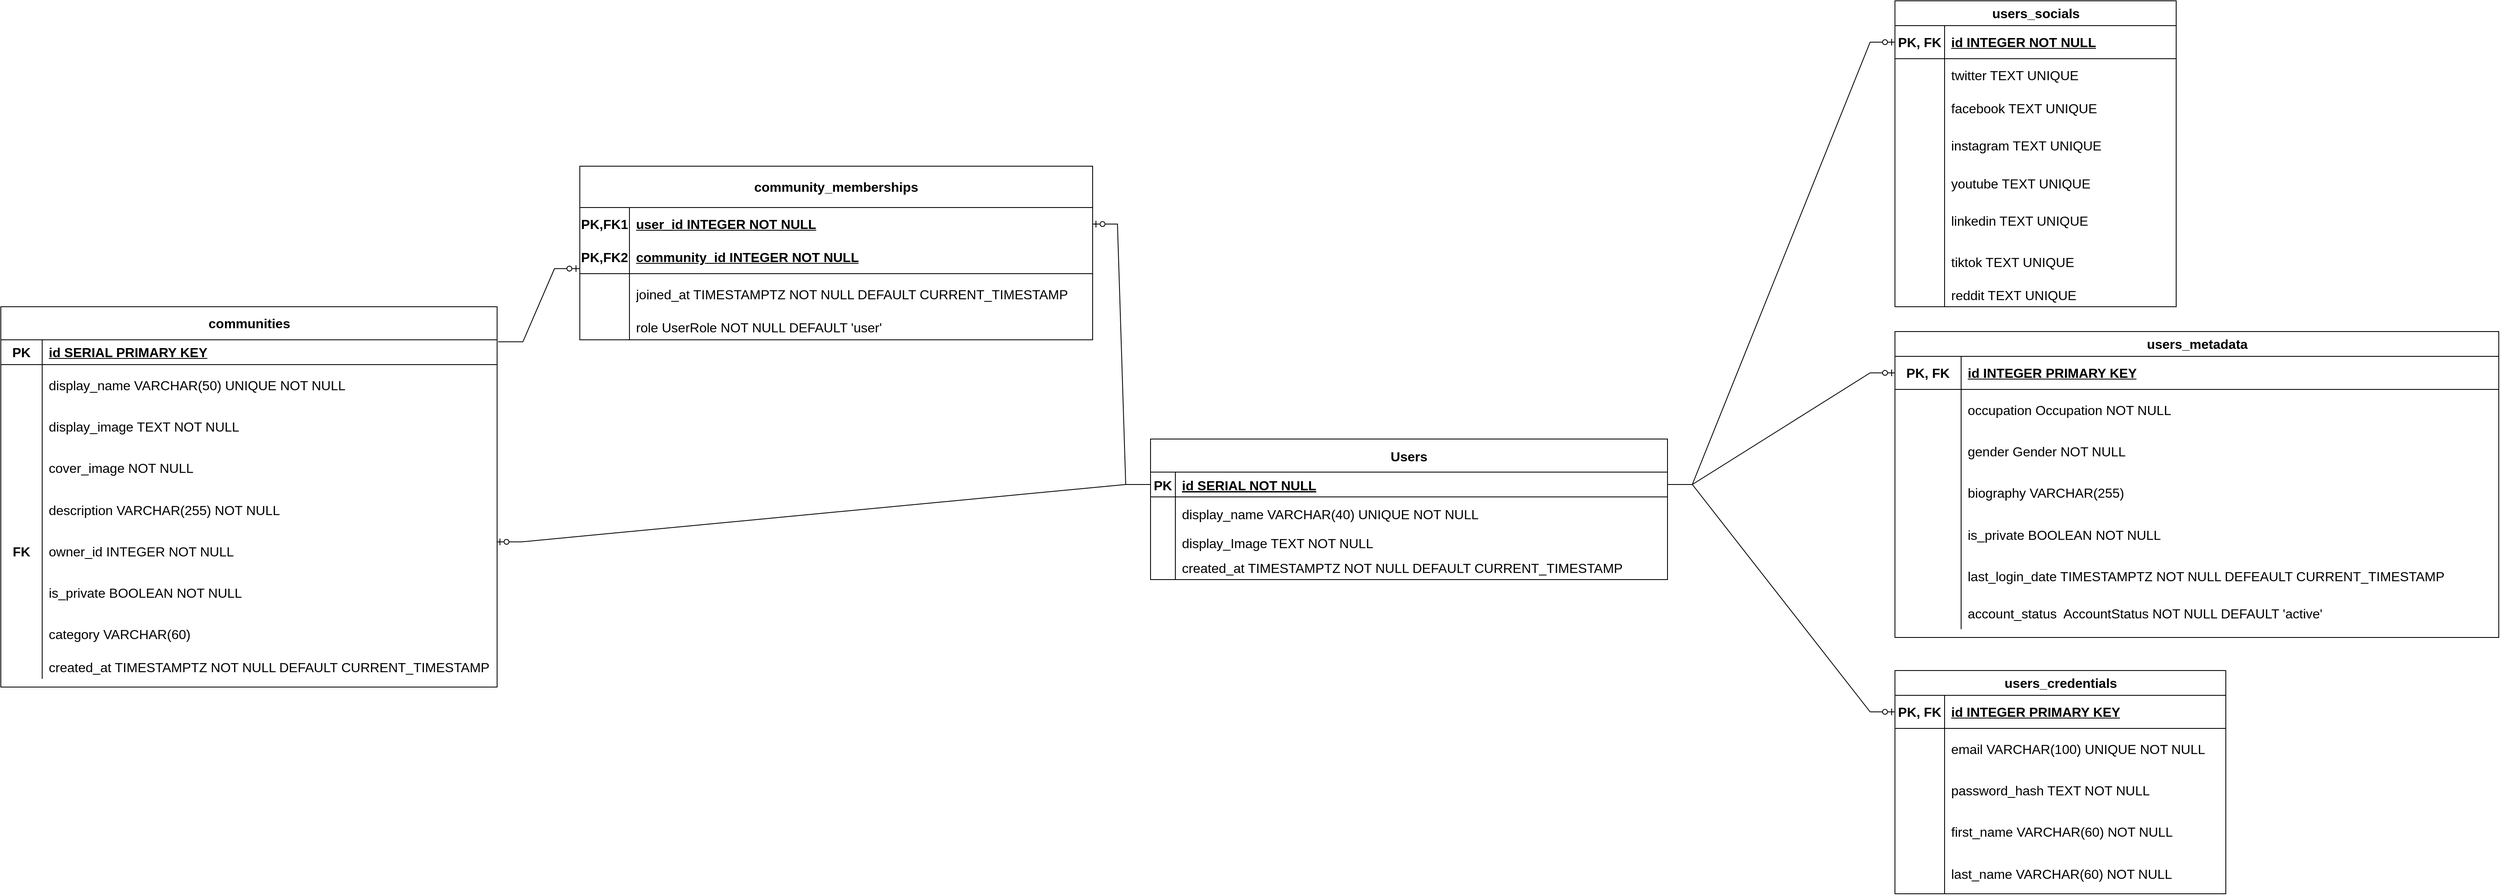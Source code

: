 <mxfile version="23.1.5" type="github">
  <diagram id="R2lEEEUBdFMjLlhIrx00" name="Page-1">
    <mxGraphModel dx="3772" dy="2573" grid="1" gridSize="10" guides="1" tooltips="1" connect="1" arrows="1" fold="1" page="1" pageScale="1" pageWidth="850" pageHeight="1100" math="0" shadow="0" extFonts="Permanent Marker^https://fonts.googleapis.com/css?family=Permanent+Marker">
      <root>
        <mxCell id="0" />
        <mxCell id="1" parent="0" />
        <mxCell id="C-vyLk0tnHw3VtMMgP7b-23" value="Users" style="shape=table;startSize=40;container=1;collapsible=1;childLayout=tableLayout;fixedRows=1;rowLines=0;fontStyle=1;align=center;resizeLast=1;swimlaneFillColor=default;fontSize=16;" parent="1" vertex="1">
          <mxGeometry x="-830" y="170" width="625" height="170" as="geometry" />
        </mxCell>
        <mxCell id="C-vyLk0tnHw3VtMMgP7b-24" value="" style="shape=partialRectangle;collapsible=0;dropTarget=0;pointerEvents=0;fillColor=none;points=[[0,0.5],[1,0.5]];portConstraint=eastwest;top=0;left=0;right=0;bottom=1;fontSize=16;" parent="C-vyLk0tnHw3VtMMgP7b-23" vertex="1">
          <mxGeometry y="40" width="625" height="30" as="geometry" />
        </mxCell>
        <mxCell id="C-vyLk0tnHw3VtMMgP7b-25" value="PK" style="shape=partialRectangle;overflow=hidden;connectable=0;fillColor=none;top=0;left=0;bottom=0;right=0;fontStyle=1;fontSize=16;" parent="C-vyLk0tnHw3VtMMgP7b-24" vertex="1">
          <mxGeometry width="30" height="30" as="geometry">
            <mxRectangle width="30" height="30" as="alternateBounds" />
          </mxGeometry>
        </mxCell>
        <mxCell id="C-vyLk0tnHw3VtMMgP7b-26" value="id SERIAL NOT NULL" style="shape=partialRectangle;overflow=hidden;connectable=0;fillColor=none;top=0;left=0;bottom=0;right=0;align=left;spacingLeft=6;fontStyle=5;fontSize=16;" parent="C-vyLk0tnHw3VtMMgP7b-24" vertex="1">
          <mxGeometry x="30" width="595" height="30" as="geometry">
            <mxRectangle width="595" height="30" as="alternateBounds" />
          </mxGeometry>
        </mxCell>
        <mxCell id="C-vyLk0tnHw3VtMMgP7b-27" value="" style="shape=partialRectangle;collapsible=0;dropTarget=0;pointerEvents=0;fillColor=none;points=[[0,0.5],[1,0.5]];portConstraint=eastwest;top=0;left=0;right=0;bottom=0;fontSize=16;" parent="C-vyLk0tnHw3VtMMgP7b-23" vertex="1">
          <mxGeometry y="70" width="625" height="40" as="geometry" />
        </mxCell>
        <mxCell id="C-vyLk0tnHw3VtMMgP7b-28" value="" style="shape=partialRectangle;overflow=hidden;connectable=0;fillColor=none;top=0;left=0;bottom=0;right=0;fontSize=16;" parent="C-vyLk0tnHw3VtMMgP7b-27" vertex="1">
          <mxGeometry width="30" height="40" as="geometry">
            <mxRectangle width="30" height="40" as="alternateBounds" />
          </mxGeometry>
        </mxCell>
        <mxCell id="C-vyLk0tnHw3VtMMgP7b-29" value="display_name VARCHAR(40) UNIQUE NOT NULL" style="shape=partialRectangle;overflow=hidden;connectable=0;fillColor=none;top=0;left=0;bottom=0;right=0;align=left;spacingLeft=6;fontSize=16;" parent="C-vyLk0tnHw3VtMMgP7b-27" vertex="1">
          <mxGeometry x="30" width="595" height="40" as="geometry">
            <mxRectangle width="595" height="40" as="alternateBounds" />
          </mxGeometry>
        </mxCell>
        <mxCell id="ru2FF_7ZRZzsMQQVSqr4-4" value="" style="shape=tableRow;horizontal=0;startSize=0;swimlaneHead=0;swimlaneBody=0;fillColor=none;collapsible=0;dropTarget=0;points=[[0,0.5],[1,0.5]];portConstraint=eastwest;top=0;left=0;right=0;bottom=0;fontSize=16;" vertex="1" parent="C-vyLk0tnHw3VtMMgP7b-23">
          <mxGeometry y="110" width="625" height="30" as="geometry" />
        </mxCell>
        <mxCell id="ru2FF_7ZRZzsMQQVSqr4-5" value="" style="shape=partialRectangle;connectable=0;fillColor=none;top=0;left=0;bottom=0;right=0;editable=1;overflow=hidden;fontSize=16;" vertex="1" parent="ru2FF_7ZRZzsMQQVSqr4-4">
          <mxGeometry width="30" height="30" as="geometry">
            <mxRectangle width="30" height="30" as="alternateBounds" />
          </mxGeometry>
        </mxCell>
        <mxCell id="ru2FF_7ZRZzsMQQVSqr4-6" value="display_Image TEXT NOT NULL" style="shape=partialRectangle;connectable=0;fillColor=none;top=0;left=0;bottom=0;right=0;align=left;spacingLeft=6;overflow=hidden;fontSize=16;" vertex="1" parent="ru2FF_7ZRZzsMQQVSqr4-4">
          <mxGeometry x="30" width="595" height="30" as="geometry">
            <mxRectangle width="595" height="30" as="alternateBounds" />
          </mxGeometry>
        </mxCell>
        <mxCell id="ru2FF_7ZRZzsMQQVSqr4-8" value="" style="shape=tableRow;horizontal=0;startSize=0;swimlaneHead=0;swimlaneBody=0;fillColor=none;collapsible=0;dropTarget=0;points=[[0,0.5],[1,0.5]];portConstraint=eastwest;top=0;left=0;right=0;bottom=0;fontSize=16;" vertex="1" parent="C-vyLk0tnHw3VtMMgP7b-23">
          <mxGeometry y="140" width="625" height="30" as="geometry" />
        </mxCell>
        <mxCell id="ru2FF_7ZRZzsMQQVSqr4-9" value="" style="shape=partialRectangle;connectable=0;fillColor=none;top=0;left=0;bottom=0;right=0;editable=1;overflow=hidden;fontSize=16;" vertex="1" parent="ru2FF_7ZRZzsMQQVSqr4-8">
          <mxGeometry width="30" height="30" as="geometry">
            <mxRectangle width="30" height="30" as="alternateBounds" />
          </mxGeometry>
        </mxCell>
        <mxCell id="ru2FF_7ZRZzsMQQVSqr4-10" value="created_at TIMESTAMPTZ NOT NULL DEFAULT CURRENT_TIMESTAMP" style="shape=partialRectangle;connectable=0;fillColor=none;top=0;left=0;bottom=0;right=0;align=left;spacingLeft=6;overflow=hidden;fontSize=16;" vertex="1" parent="ru2FF_7ZRZzsMQQVSqr4-8">
          <mxGeometry x="30" width="595" height="30" as="geometry">
            <mxRectangle width="595" height="30" as="alternateBounds" />
          </mxGeometry>
        </mxCell>
        <mxCell id="ru2FF_7ZRZzsMQQVSqr4-15" value="" style="edgeStyle=entityRelationEdgeStyle;fontSize=16;html=1;endArrow=ERzeroToOne;endFill=1;rounded=0;entryX=0;entryY=0.5;entryDx=0;entryDy=0;exitX=1;exitY=0.5;exitDx=0;exitDy=0;" edge="1" parent="1" source="C-vyLk0tnHw3VtMMgP7b-24" target="ru2FF_7ZRZzsMQQVSqr4-18">
          <mxGeometry width="100" height="100" relative="1" as="geometry">
            <mxPoint x="-75" y="320" as="sourcePoint" />
            <mxPoint x="-530" y="410" as="targetPoint" />
            <Array as="points">
              <mxPoint x="-260" y="340" />
              <mxPoint x="-280" y="370" />
              <mxPoint x="-260" y="390" />
              <mxPoint x="-260" y="380" />
              <mxPoint x="-172" y="470" />
              <mxPoint x="-220" y="370" />
              <mxPoint x="-260" y="330" />
            </Array>
          </mxGeometry>
        </mxCell>
        <mxCell id="ru2FF_7ZRZzsMQQVSqr4-17" value="users_metadata" style="shape=table;startSize=30;container=1;collapsible=1;childLayout=tableLayout;fixedRows=1;rowLines=0;fontStyle=1;align=center;resizeLast=1;html=1;fontSize=16;" vertex="1" parent="1">
          <mxGeometry x="70" y="40" width="730" height="370" as="geometry" />
        </mxCell>
        <mxCell id="ru2FF_7ZRZzsMQQVSqr4-18" value="" style="shape=tableRow;horizontal=0;startSize=0;swimlaneHead=0;swimlaneBody=0;fillColor=none;collapsible=0;dropTarget=0;points=[[0,0.5],[1,0.5]];portConstraint=eastwest;top=0;left=0;right=0;bottom=1;fontSize=16;" vertex="1" parent="ru2FF_7ZRZzsMQQVSqr4-17">
          <mxGeometry y="30" width="730" height="40" as="geometry" />
        </mxCell>
        <mxCell id="ru2FF_7ZRZzsMQQVSqr4-19" value="PK, FK" style="shape=partialRectangle;connectable=0;fillColor=none;top=0;left=0;bottom=0;right=0;fontStyle=1;overflow=hidden;whiteSpace=wrap;html=1;fontSize=16;" vertex="1" parent="ru2FF_7ZRZzsMQQVSqr4-18">
          <mxGeometry width="80" height="40" as="geometry">
            <mxRectangle width="80" height="40" as="alternateBounds" />
          </mxGeometry>
        </mxCell>
        <mxCell id="ru2FF_7ZRZzsMQQVSqr4-20" value="id INTEGER PRIMARY KEY" style="shape=partialRectangle;connectable=0;fillColor=none;top=0;left=0;bottom=0;right=0;align=left;spacingLeft=6;fontStyle=5;overflow=hidden;whiteSpace=wrap;html=1;fontSize=16;" vertex="1" parent="ru2FF_7ZRZzsMQQVSqr4-18">
          <mxGeometry x="80" width="650" height="40" as="geometry">
            <mxRectangle width="650" height="40" as="alternateBounds" />
          </mxGeometry>
        </mxCell>
        <mxCell id="ru2FF_7ZRZzsMQQVSqr4-21" value="" style="shape=tableRow;horizontal=0;startSize=0;swimlaneHead=0;swimlaneBody=0;fillColor=none;collapsible=0;dropTarget=0;points=[[0,0.5],[1,0.5]];portConstraint=eastwest;top=0;left=0;right=0;bottom=0;fontSize=16;" vertex="1" parent="ru2FF_7ZRZzsMQQVSqr4-17">
          <mxGeometry y="70" width="730" height="50" as="geometry" />
        </mxCell>
        <mxCell id="ru2FF_7ZRZzsMQQVSqr4-22" value="" style="shape=partialRectangle;connectable=0;fillColor=none;top=0;left=0;bottom=0;right=0;editable=1;overflow=hidden;whiteSpace=wrap;html=1;fontSize=16;" vertex="1" parent="ru2FF_7ZRZzsMQQVSqr4-21">
          <mxGeometry width="80" height="50" as="geometry">
            <mxRectangle width="80" height="50" as="alternateBounds" />
          </mxGeometry>
        </mxCell>
        <mxCell id="ru2FF_7ZRZzsMQQVSqr4-23" value="occupation Occupation NOT NULL" style="shape=partialRectangle;connectable=0;fillColor=none;top=0;left=0;bottom=0;right=0;align=left;spacingLeft=6;overflow=hidden;whiteSpace=wrap;html=1;fontSize=16;" vertex="1" parent="ru2FF_7ZRZzsMQQVSqr4-21">
          <mxGeometry x="80" width="650" height="50" as="geometry">
            <mxRectangle width="650" height="50" as="alternateBounds" />
          </mxGeometry>
        </mxCell>
        <mxCell id="ru2FF_7ZRZzsMQQVSqr4-24" value="" style="shape=tableRow;horizontal=0;startSize=0;swimlaneHead=0;swimlaneBody=0;fillColor=none;collapsible=0;dropTarget=0;points=[[0,0.5],[1,0.5]];portConstraint=eastwest;top=0;left=0;right=0;bottom=0;fontSize=16;" vertex="1" parent="ru2FF_7ZRZzsMQQVSqr4-17">
          <mxGeometry y="120" width="730" height="50" as="geometry" />
        </mxCell>
        <mxCell id="ru2FF_7ZRZzsMQQVSqr4-25" value="" style="shape=partialRectangle;connectable=0;fillColor=none;top=0;left=0;bottom=0;right=0;editable=1;overflow=hidden;whiteSpace=wrap;html=1;fontSize=16;" vertex="1" parent="ru2FF_7ZRZzsMQQVSqr4-24">
          <mxGeometry width="80" height="50" as="geometry">
            <mxRectangle width="80" height="50" as="alternateBounds" />
          </mxGeometry>
        </mxCell>
        <mxCell id="ru2FF_7ZRZzsMQQVSqr4-26" value="gender Gender NOT NULL" style="shape=partialRectangle;connectable=0;fillColor=none;top=0;left=0;bottom=0;right=0;align=left;spacingLeft=6;overflow=hidden;whiteSpace=wrap;html=1;fontSize=16;" vertex="1" parent="ru2FF_7ZRZzsMQQVSqr4-24">
          <mxGeometry x="80" width="650" height="50" as="geometry">
            <mxRectangle width="650" height="50" as="alternateBounds" />
          </mxGeometry>
        </mxCell>
        <mxCell id="ru2FF_7ZRZzsMQQVSqr4-27" value="" style="shape=tableRow;horizontal=0;startSize=0;swimlaneHead=0;swimlaneBody=0;fillColor=none;collapsible=0;dropTarget=0;points=[[0,0.5],[1,0.5]];portConstraint=eastwest;top=0;left=0;right=0;bottom=0;fontSize=16;" vertex="1" parent="ru2FF_7ZRZzsMQQVSqr4-17">
          <mxGeometry y="170" width="730" height="50" as="geometry" />
        </mxCell>
        <mxCell id="ru2FF_7ZRZzsMQQVSqr4-28" value="" style="shape=partialRectangle;connectable=0;fillColor=none;top=0;left=0;bottom=0;right=0;editable=1;overflow=hidden;whiteSpace=wrap;html=1;fontSize=16;" vertex="1" parent="ru2FF_7ZRZzsMQQVSqr4-27">
          <mxGeometry width="80" height="50" as="geometry">
            <mxRectangle width="80" height="50" as="alternateBounds" />
          </mxGeometry>
        </mxCell>
        <mxCell id="ru2FF_7ZRZzsMQQVSqr4-29" value="biography VARCHAR(255)" style="shape=partialRectangle;connectable=0;fillColor=none;top=0;left=0;bottom=0;right=0;align=left;spacingLeft=6;overflow=hidden;whiteSpace=wrap;html=1;fontSize=16;" vertex="1" parent="ru2FF_7ZRZzsMQQVSqr4-27">
          <mxGeometry x="80" width="650" height="50" as="geometry">
            <mxRectangle width="650" height="50" as="alternateBounds" />
          </mxGeometry>
        </mxCell>
        <mxCell id="ru2FF_7ZRZzsMQQVSqr4-36" value="" style="shape=tableRow;horizontal=0;startSize=0;swimlaneHead=0;swimlaneBody=0;fillColor=none;collapsible=0;dropTarget=0;points=[[0,0.5],[1,0.5]];portConstraint=eastwest;top=0;left=0;right=0;bottom=0;" vertex="1" parent="ru2FF_7ZRZzsMQQVSqr4-17">
          <mxGeometry y="220" width="730" height="50" as="geometry" />
        </mxCell>
        <mxCell id="ru2FF_7ZRZzsMQQVSqr4-37" value="" style="shape=partialRectangle;connectable=0;fillColor=none;top=0;left=0;bottom=0;right=0;editable=1;overflow=hidden;" vertex="1" parent="ru2FF_7ZRZzsMQQVSqr4-36">
          <mxGeometry width="80" height="50" as="geometry">
            <mxRectangle width="80" height="50" as="alternateBounds" />
          </mxGeometry>
        </mxCell>
        <mxCell id="ru2FF_7ZRZzsMQQVSqr4-38" value="is_private BOOLEAN NOT NULL" style="shape=partialRectangle;connectable=0;fillColor=none;top=0;left=0;bottom=0;right=0;align=left;spacingLeft=6;overflow=hidden;fontSize=16;" vertex="1" parent="ru2FF_7ZRZzsMQQVSqr4-36">
          <mxGeometry x="80" width="650" height="50" as="geometry">
            <mxRectangle width="650" height="50" as="alternateBounds" />
          </mxGeometry>
        </mxCell>
        <mxCell id="ru2FF_7ZRZzsMQQVSqr4-41" value="" style="shape=tableRow;horizontal=0;startSize=0;swimlaneHead=0;swimlaneBody=0;fillColor=none;collapsible=0;dropTarget=0;points=[[0,0.5],[1,0.5]];portConstraint=eastwest;top=0;left=0;right=0;bottom=0;" vertex="1" parent="ru2FF_7ZRZzsMQQVSqr4-17">
          <mxGeometry y="270" width="730" height="50" as="geometry" />
        </mxCell>
        <mxCell id="ru2FF_7ZRZzsMQQVSqr4-42" value="" style="shape=partialRectangle;connectable=0;fillColor=none;top=0;left=0;bottom=0;right=0;editable=1;overflow=hidden;" vertex="1" parent="ru2FF_7ZRZzsMQQVSqr4-41">
          <mxGeometry width="80" height="50" as="geometry">
            <mxRectangle width="80" height="50" as="alternateBounds" />
          </mxGeometry>
        </mxCell>
        <mxCell id="ru2FF_7ZRZzsMQQVSqr4-43" value="last_login_date TIMESTAMPTZ NOT NULL DEFEAULT CURRENT_TIMESTAMP" style="shape=partialRectangle;connectable=0;fillColor=none;top=0;left=0;bottom=0;right=0;align=left;spacingLeft=6;overflow=hidden;fontSize=16;" vertex="1" parent="ru2FF_7ZRZzsMQQVSqr4-41">
          <mxGeometry x="80" width="650" height="50" as="geometry">
            <mxRectangle width="650" height="50" as="alternateBounds" />
          </mxGeometry>
        </mxCell>
        <mxCell id="ru2FF_7ZRZzsMQQVSqr4-44" value="" style="shape=tableRow;horizontal=0;startSize=0;swimlaneHead=0;swimlaneBody=0;fillColor=none;collapsible=0;dropTarget=0;points=[[0,0.5],[1,0.5]];portConstraint=eastwest;top=0;left=0;right=0;bottom=0;fontSize=16;" vertex="1" parent="ru2FF_7ZRZzsMQQVSqr4-17">
          <mxGeometry y="320" width="730" height="40" as="geometry" />
        </mxCell>
        <mxCell id="ru2FF_7ZRZzsMQQVSqr4-45" value="" style="shape=partialRectangle;connectable=0;fillColor=none;top=0;left=0;bottom=0;right=0;editable=1;overflow=hidden;" vertex="1" parent="ru2FF_7ZRZzsMQQVSqr4-44">
          <mxGeometry width="80" height="40" as="geometry">
            <mxRectangle width="80" height="40" as="alternateBounds" />
          </mxGeometry>
        </mxCell>
        <mxCell id="ru2FF_7ZRZzsMQQVSqr4-46" value="account_status  AccountStatus NOT NULL DEFAULT &#39;active&#39;" style="shape=partialRectangle;connectable=0;fillColor=none;top=0;left=0;bottom=0;right=0;align=left;spacingLeft=6;overflow=hidden;fontSize=16;" vertex="1" parent="ru2FF_7ZRZzsMQQVSqr4-44">
          <mxGeometry x="80" width="650" height="40" as="geometry">
            <mxRectangle width="650" height="40" as="alternateBounds" />
          </mxGeometry>
        </mxCell>
        <mxCell id="ru2FF_7ZRZzsMQQVSqr4-48" value="users_socials" style="shape=table;startSize=30;container=1;collapsible=1;childLayout=tableLayout;fixedRows=1;rowLines=0;fontStyle=1;align=center;resizeLast=1;html=1;fontSize=16;" vertex="1" parent="1">
          <mxGeometry x="70" y="-360" width="340" height="370" as="geometry" />
        </mxCell>
        <mxCell id="ru2FF_7ZRZzsMQQVSqr4-49" value="" style="shape=tableRow;horizontal=0;startSize=0;swimlaneHead=0;swimlaneBody=0;fillColor=none;collapsible=0;dropTarget=0;points=[[0,0.5],[1,0.5]];portConstraint=eastwest;top=0;left=0;right=0;bottom=1;fontSize=16;" vertex="1" parent="ru2FF_7ZRZzsMQQVSqr4-48">
          <mxGeometry y="30" width="340" height="40" as="geometry" />
        </mxCell>
        <mxCell id="ru2FF_7ZRZzsMQQVSqr4-50" value="PK, FK" style="shape=partialRectangle;connectable=0;fillColor=none;top=0;left=0;bottom=0;right=0;fontStyle=1;overflow=hidden;whiteSpace=wrap;html=1;fontSize=16;" vertex="1" parent="ru2FF_7ZRZzsMQQVSqr4-49">
          <mxGeometry width="60" height="40" as="geometry">
            <mxRectangle width="60" height="40" as="alternateBounds" />
          </mxGeometry>
        </mxCell>
        <mxCell id="ru2FF_7ZRZzsMQQVSqr4-51" value="id INTEGER NOT NULL" style="shape=partialRectangle;connectable=0;fillColor=none;top=0;left=0;bottom=0;right=0;align=left;spacingLeft=6;fontStyle=5;overflow=hidden;whiteSpace=wrap;html=1;fontSize=16;" vertex="1" parent="ru2FF_7ZRZzsMQQVSqr4-49">
          <mxGeometry x="60" width="280" height="40" as="geometry">
            <mxRectangle width="280" height="40" as="alternateBounds" />
          </mxGeometry>
        </mxCell>
        <mxCell id="ru2FF_7ZRZzsMQQVSqr4-52" value="" style="shape=tableRow;horizontal=0;startSize=0;swimlaneHead=0;swimlaneBody=0;fillColor=none;collapsible=0;dropTarget=0;points=[[0,0.5],[1,0.5]];portConstraint=eastwest;top=0;left=0;right=0;bottom=0;fontSize=16;" vertex="1" parent="ru2FF_7ZRZzsMQQVSqr4-48">
          <mxGeometry y="70" width="340" height="40" as="geometry" />
        </mxCell>
        <mxCell id="ru2FF_7ZRZzsMQQVSqr4-53" value="" style="shape=partialRectangle;connectable=0;fillColor=none;top=0;left=0;bottom=0;right=0;editable=1;overflow=hidden;whiteSpace=wrap;html=1;fontSize=16;" vertex="1" parent="ru2FF_7ZRZzsMQQVSqr4-52">
          <mxGeometry width="60" height="40" as="geometry">
            <mxRectangle width="60" height="40" as="alternateBounds" />
          </mxGeometry>
        </mxCell>
        <mxCell id="ru2FF_7ZRZzsMQQVSqr4-54" value="twitter TEXT UNIQUE" style="shape=partialRectangle;connectable=0;fillColor=none;top=0;left=0;bottom=0;right=0;align=left;spacingLeft=6;overflow=hidden;whiteSpace=wrap;html=1;fontSize=16;" vertex="1" parent="ru2FF_7ZRZzsMQQVSqr4-52">
          <mxGeometry x="60" width="280" height="40" as="geometry">
            <mxRectangle width="280" height="40" as="alternateBounds" />
          </mxGeometry>
        </mxCell>
        <mxCell id="ru2FF_7ZRZzsMQQVSqr4-55" value="" style="shape=tableRow;horizontal=0;startSize=0;swimlaneHead=0;swimlaneBody=0;fillColor=none;collapsible=0;dropTarget=0;points=[[0,0.5],[1,0.5]];portConstraint=eastwest;top=0;left=0;right=0;bottom=0;fontSize=16;" vertex="1" parent="ru2FF_7ZRZzsMQQVSqr4-48">
          <mxGeometry y="110" width="340" height="40" as="geometry" />
        </mxCell>
        <mxCell id="ru2FF_7ZRZzsMQQVSqr4-56" value="" style="shape=partialRectangle;connectable=0;fillColor=none;top=0;left=0;bottom=0;right=0;editable=1;overflow=hidden;whiteSpace=wrap;html=1;fontSize=16;" vertex="1" parent="ru2FF_7ZRZzsMQQVSqr4-55">
          <mxGeometry width="60" height="40" as="geometry">
            <mxRectangle width="60" height="40" as="alternateBounds" />
          </mxGeometry>
        </mxCell>
        <mxCell id="ru2FF_7ZRZzsMQQVSqr4-57" value="facebook TEXT UNIQUE" style="shape=partialRectangle;connectable=0;fillColor=none;top=0;left=0;bottom=0;right=0;align=left;spacingLeft=6;overflow=hidden;whiteSpace=wrap;html=1;fontSize=16;" vertex="1" parent="ru2FF_7ZRZzsMQQVSqr4-55">
          <mxGeometry x="60" width="280" height="40" as="geometry">
            <mxRectangle width="280" height="40" as="alternateBounds" />
          </mxGeometry>
        </mxCell>
        <mxCell id="ru2FF_7ZRZzsMQQVSqr4-58" value="" style="shape=tableRow;horizontal=0;startSize=0;swimlaneHead=0;swimlaneBody=0;fillColor=none;collapsible=0;dropTarget=0;points=[[0,0.5],[1,0.5]];portConstraint=eastwest;top=0;left=0;right=0;bottom=0;fontSize=16;" vertex="1" parent="ru2FF_7ZRZzsMQQVSqr4-48">
          <mxGeometry y="150" width="340" height="50" as="geometry" />
        </mxCell>
        <mxCell id="ru2FF_7ZRZzsMQQVSqr4-59" value="" style="shape=partialRectangle;connectable=0;fillColor=none;top=0;left=0;bottom=0;right=0;editable=1;overflow=hidden;whiteSpace=wrap;html=1;fontSize=16;" vertex="1" parent="ru2FF_7ZRZzsMQQVSqr4-58">
          <mxGeometry width="60" height="50" as="geometry">
            <mxRectangle width="60" height="50" as="alternateBounds" />
          </mxGeometry>
        </mxCell>
        <mxCell id="ru2FF_7ZRZzsMQQVSqr4-60" value="instagram TEXT UNIQUE" style="shape=partialRectangle;connectable=0;fillColor=none;top=0;left=0;bottom=0;right=0;align=left;spacingLeft=6;overflow=hidden;whiteSpace=wrap;html=1;fontSize=16;" vertex="1" parent="ru2FF_7ZRZzsMQQVSqr4-58">
          <mxGeometry x="60" width="280" height="50" as="geometry">
            <mxRectangle width="280" height="50" as="alternateBounds" />
          </mxGeometry>
        </mxCell>
        <mxCell id="ru2FF_7ZRZzsMQQVSqr4-61" value="" style="shape=tableRow;horizontal=0;startSize=0;swimlaneHead=0;swimlaneBody=0;fillColor=none;collapsible=0;dropTarget=0;points=[[0,0.5],[1,0.5]];portConstraint=eastwest;top=0;left=0;right=0;bottom=0;fontSize=16;" vertex="1" parent="ru2FF_7ZRZzsMQQVSqr4-48">
          <mxGeometry y="200" width="340" height="40" as="geometry" />
        </mxCell>
        <mxCell id="ru2FF_7ZRZzsMQQVSqr4-62" value="" style="shape=partialRectangle;connectable=0;fillColor=none;top=0;left=0;bottom=0;right=0;editable=1;overflow=hidden;" vertex="1" parent="ru2FF_7ZRZzsMQQVSqr4-61">
          <mxGeometry width="60" height="40" as="geometry">
            <mxRectangle width="60" height="40" as="alternateBounds" />
          </mxGeometry>
        </mxCell>
        <mxCell id="ru2FF_7ZRZzsMQQVSqr4-63" value="youtube TEXT UNIQUE" style="shape=partialRectangle;connectable=0;fillColor=none;top=0;left=0;bottom=0;right=0;align=left;spacingLeft=6;overflow=hidden;fontSize=16;" vertex="1" parent="ru2FF_7ZRZzsMQQVSqr4-61">
          <mxGeometry x="60" width="280" height="40" as="geometry">
            <mxRectangle width="280" height="40" as="alternateBounds" />
          </mxGeometry>
        </mxCell>
        <mxCell id="ru2FF_7ZRZzsMQQVSqr4-64" value="" style="shape=tableRow;horizontal=0;startSize=0;swimlaneHead=0;swimlaneBody=0;fillColor=none;collapsible=0;dropTarget=0;points=[[0,0.5],[1,0.5]];portConstraint=eastwest;top=0;left=0;right=0;bottom=0;" vertex="1" parent="ru2FF_7ZRZzsMQQVSqr4-48">
          <mxGeometry y="240" width="340" height="50" as="geometry" />
        </mxCell>
        <mxCell id="ru2FF_7ZRZzsMQQVSqr4-65" value="" style="shape=partialRectangle;connectable=0;fillColor=none;top=0;left=0;bottom=0;right=0;editable=1;overflow=hidden;" vertex="1" parent="ru2FF_7ZRZzsMQQVSqr4-64">
          <mxGeometry width="60" height="50" as="geometry">
            <mxRectangle width="60" height="50" as="alternateBounds" />
          </mxGeometry>
        </mxCell>
        <mxCell id="ru2FF_7ZRZzsMQQVSqr4-66" value="linkedin TEXT UNIQUE" style="shape=partialRectangle;connectable=0;fillColor=none;top=0;left=0;bottom=0;right=0;align=left;spacingLeft=6;overflow=hidden;fontSize=16;" vertex="1" parent="ru2FF_7ZRZzsMQQVSqr4-64">
          <mxGeometry x="60" width="280" height="50" as="geometry">
            <mxRectangle width="280" height="50" as="alternateBounds" />
          </mxGeometry>
        </mxCell>
        <mxCell id="ru2FF_7ZRZzsMQQVSqr4-67" value="" style="shape=tableRow;horizontal=0;startSize=0;swimlaneHead=0;swimlaneBody=0;fillColor=none;collapsible=0;dropTarget=0;points=[[0,0.5],[1,0.5]];portConstraint=eastwest;top=0;left=0;right=0;bottom=0;" vertex="1" parent="ru2FF_7ZRZzsMQQVSqr4-48">
          <mxGeometry y="290" width="340" height="50" as="geometry" />
        </mxCell>
        <mxCell id="ru2FF_7ZRZzsMQQVSqr4-68" value="" style="shape=partialRectangle;connectable=0;fillColor=none;top=0;left=0;bottom=0;right=0;editable=1;overflow=hidden;" vertex="1" parent="ru2FF_7ZRZzsMQQVSqr4-67">
          <mxGeometry width="60" height="50" as="geometry">
            <mxRectangle width="60" height="50" as="alternateBounds" />
          </mxGeometry>
        </mxCell>
        <mxCell id="ru2FF_7ZRZzsMQQVSqr4-69" value="tiktok TEXT UNIQUE" style="shape=partialRectangle;connectable=0;fillColor=none;top=0;left=0;bottom=0;right=0;align=left;spacingLeft=6;overflow=hidden;fontSize=16;" vertex="1" parent="ru2FF_7ZRZzsMQQVSqr4-67">
          <mxGeometry x="60" width="280" height="50" as="geometry">
            <mxRectangle width="280" height="50" as="alternateBounds" />
          </mxGeometry>
        </mxCell>
        <mxCell id="ru2FF_7ZRZzsMQQVSqr4-70" value="" style="shape=tableRow;horizontal=0;startSize=0;swimlaneHead=0;swimlaneBody=0;fillColor=none;collapsible=0;dropTarget=0;points=[[0,0.5],[1,0.5]];portConstraint=eastwest;top=0;left=0;right=0;bottom=0;" vertex="1" parent="ru2FF_7ZRZzsMQQVSqr4-48">
          <mxGeometry y="340" width="340" height="30" as="geometry" />
        </mxCell>
        <mxCell id="ru2FF_7ZRZzsMQQVSqr4-71" value="" style="shape=partialRectangle;connectable=0;fillColor=none;top=0;left=0;bottom=0;right=0;editable=1;overflow=hidden;" vertex="1" parent="ru2FF_7ZRZzsMQQVSqr4-70">
          <mxGeometry width="60" height="30" as="geometry">
            <mxRectangle width="60" height="30" as="alternateBounds" />
          </mxGeometry>
        </mxCell>
        <mxCell id="ru2FF_7ZRZzsMQQVSqr4-72" value="reddit TEXT UNIQUE" style="shape=partialRectangle;connectable=0;fillColor=none;top=0;left=0;bottom=0;right=0;align=left;spacingLeft=6;overflow=hidden;fontSize=16;" vertex="1" parent="ru2FF_7ZRZzsMQQVSqr4-70">
          <mxGeometry x="60" width="280" height="30" as="geometry">
            <mxRectangle width="280" height="30" as="alternateBounds" />
          </mxGeometry>
        </mxCell>
        <mxCell id="ru2FF_7ZRZzsMQQVSqr4-73" value="" style="edgeStyle=entityRelationEdgeStyle;fontSize=12;html=1;endArrow=ERzeroToOne;endFill=1;rounded=0;entryX=0;entryY=0.5;entryDx=0;entryDy=0;exitX=1;exitY=0.5;exitDx=0;exitDy=0;" edge="1" parent="1" source="C-vyLk0tnHw3VtMMgP7b-24" target="ru2FF_7ZRZzsMQQVSqr4-49">
          <mxGeometry width="100" height="100" relative="1" as="geometry">
            <mxPoint x="-50" y="100" as="sourcePoint" />
            <mxPoint x="55" y="-320" as="targetPoint" />
          </mxGeometry>
        </mxCell>
        <mxCell id="ru2FF_7ZRZzsMQQVSqr4-74" value="users_credentials" style="shape=table;startSize=30;container=1;collapsible=1;childLayout=tableLayout;fixedRows=1;rowLines=0;fontStyle=1;align=center;resizeLast=1;html=1;fontSize=16;" vertex="1" parent="1">
          <mxGeometry x="70" y="450" width="400" height="270" as="geometry" />
        </mxCell>
        <mxCell id="ru2FF_7ZRZzsMQQVSqr4-75" value="" style="shape=tableRow;horizontal=0;startSize=0;swimlaneHead=0;swimlaneBody=0;fillColor=none;collapsible=0;dropTarget=0;points=[[0,0.5],[1,0.5]];portConstraint=eastwest;top=0;left=0;right=0;bottom=1;fontSize=16;" vertex="1" parent="ru2FF_7ZRZzsMQQVSqr4-74">
          <mxGeometry y="30" width="400" height="40" as="geometry" />
        </mxCell>
        <mxCell id="ru2FF_7ZRZzsMQQVSqr4-76" value="PK, FK" style="shape=partialRectangle;connectable=0;fillColor=none;top=0;left=0;bottom=0;right=0;fontStyle=1;overflow=hidden;whiteSpace=wrap;html=1;fontSize=16;" vertex="1" parent="ru2FF_7ZRZzsMQQVSqr4-75">
          <mxGeometry width="60" height="40" as="geometry">
            <mxRectangle width="60" height="40" as="alternateBounds" />
          </mxGeometry>
        </mxCell>
        <mxCell id="ru2FF_7ZRZzsMQQVSqr4-77" value="id INTEGER PRIMARY KEY" style="shape=partialRectangle;connectable=0;fillColor=none;top=0;left=0;bottom=0;right=0;align=left;spacingLeft=6;fontStyle=5;overflow=hidden;whiteSpace=wrap;html=1;fontSize=16;" vertex="1" parent="ru2FF_7ZRZzsMQQVSqr4-75">
          <mxGeometry x="60" width="340" height="40" as="geometry">
            <mxRectangle width="340" height="40" as="alternateBounds" />
          </mxGeometry>
        </mxCell>
        <mxCell id="ru2FF_7ZRZzsMQQVSqr4-78" value="" style="shape=tableRow;horizontal=0;startSize=0;swimlaneHead=0;swimlaneBody=0;fillColor=none;collapsible=0;dropTarget=0;points=[[0,0.5],[1,0.5]];portConstraint=eastwest;top=0;left=0;right=0;bottom=0;fontSize=16;" vertex="1" parent="ru2FF_7ZRZzsMQQVSqr4-74">
          <mxGeometry y="70" width="400" height="50" as="geometry" />
        </mxCell>
        <mxCell id="ru2FF_7ZRZzsMQQVSqr4-79" value="" style="shape=partialRectangle;connectable=0;fillColor=none;top=0;left=0;bottom=0;right=0;editable=1;overflow=hidden;whiteSpace=wrap;html=1;fontSize=16;" vertex="1" parent="ru2FF_7ZRZzsMQQVSqr4-78">
          <mxGeometry width="60" height="50" as="geometry">
            <mxRectangle width="60" height="50" as="alternateBounds" />
          </mxGeometry>
        </mxCell>
        <mxCell id="ru2FF_7ZRZzsMQQVSqr4-80" value="email VARCHAR(100) UNIQUE NOT NULL" style="shape=partialRectangle;connectable=0;fillColor=none;top=0;left=0;bottom=0;right=0;align=left;spacingLeft=6;overflow=hidden;whiteSpace=wrap;html=1;fontSize=16;" vertex="1" parent="ru2FF_7ZRZzsMQQVSqr4-78">
          <mxGeometry x="60" width="340" height="50" as="geometry">
            <mxRectangle width="340" height="50" as="alternateBounds" />
          </mxGeometry>
        </mxCell>
        <mxCell id="ru2FF_7ZRZzsMQQVSqr4-81" value="" style="shape=tableRow;horizontal=0;startSize=0;swimlaneHead=0;swimlaneBody=0;fillColor=none;collapsible=0;dropTarget=0;points=[[0,0.5],[1,0.5]];portConstraint=eastwest;top=0;left=0;right=0;bottom=0;fontSize=16;" vertex="1" parent="ru2FF_7ZRZzsMQQVSqr4-74">
          <mxGeometry y="120" width="400" height="50" as="geometry" />
        </mxCell>
        <mxCell id="ru2FF_7ZRZzsMQQVSqr4-82" value="" style="shape=partialRectangle;connectable=0;fillColor=none;top=0;left=0;bottom=0;right=0;editable=1;overflow=hidden;whiteSpace=wrap;html=1;fontSize=16;" vertex="1" parent="ru2FF_7ZRZzsMQQVSqr4-81">
          <mxGeometry width="60" height="50" as="geometry">
            <mxRectangle width="60" height="50" as="alternateBounds" />
          </mxGeometry>
        </mxCell>
        <mxCell id="ru2FF_7ZRZzsMQQVSqr4-83" value="password_hash TEXT NOT NULL" style="shape=partialRectangle;connectable=0;fillColor=none;top=0;left=0;bottom=0;right=0;align=left;spacingLeft=6;overflow=hidden;whiteSpace=wrap;html=1;fontSize=16;" vertex="1" parent="ru2FF_7ZRZzsMQQVSqr4-81">
          <mxGeometry x="60" width="340" height="50" as="geometry">
            <mxRectangle width="340" height="50" as="alternateBounds" />
          </mxGeometry>
        </mxCell>
        <mxCell id="ru2FF_7ZRZzsMQQVSqr4-84" value="" style="shape=tableRow;horizontal=0;startSize=0;swimlaneHead=0;swimlaneBody=0;fillColor=none;collapsible=0;dropTarget=0;points=[[0,0.5],[1,0.5]];portConstraint=eastwest;top=0;left=0;right=0;bottom=0;fontSize=16;" vertex="1" parent="ru2FF_7ZRZzsMQQVSqr4-74">
          <mxGeometry y="170" width="400" height="50" as="geometry" />
        </mxCell>
        <mxCell id="ru2FF_7ZRZzsMQQVSqr4-85" value="" style="shape=partialRectangle;connectable=0;fillColor=none;top=0;left=0;bottom=0;right=0;editable=1;overflow=hidden;whiteSpace=wrap;html=1;fontSize=16;" vertex="1" parent="ru2FF_7ZRZzsMQQVSqr4-84">
          <mxGeometry width="60" height="50" as="geometry">
            <mxRectangle width="60" height="50" as="alternateBounds" />
          </mxGeometry>
        </mxCell>
        <mxCell id="ru2FF_7ZRZzsMQQVSqr4-86" value="first_name VARCHAR(60) NOT NULL" style="shape=partialRectangle;connectable=0;fillColor=none;top=0;left=0;bottom=0;right=0;align=left;spacingLeft=6;overflow=hidden;whiteSpace=wrap;html=1;fontSize=16;" vertex="1" parent="ru2FF_7ZRZzsMQQVSqr4-84">
          <mxGeometry x="60" width="340" height="50" as="geometry">
            <mxRectangle width="340" height="50" as="alternateBounds" />
          </mxGeometry>
        </mxCell>
        <mxCell id="ru2FF_7ZRZzsMQQVSqr4-88" value="" style="shape=tableRow;horizontal=0;startSize=0;swimlaneHead=0;swimlaneBody=0;fillColor=none;collapsible=0;dropTarget=0;points=[[0,0.5],[1,0.5]];portConstraint=eastwest;top=0;left=0;right=0;bottom=0;" vertex="1" parent="ru2FF_7ZRZzsMQQVSqr4-74">
          <mxGeometry y="220" width="400" height="50" as="geometry" />
        </mxCell>
        <mxCell id="ru2FF_7ZRZzsMQQVSqr4-89" value="" style="shape=partialRectangle;connectable=0;fillColor=none;top=0;left=0;bottom=0;right=0;editable=1;overflow=hidden;" vertex="1" parent="ru2FF_7ZRZzsMQQVSqr4-88">
          <mxGeometry width="60" height="50" as="geometry">
            <mxRectangle width="60" height="50" as="alternateBounds" />
          </mxGeometry>
        </mxCell>
        <mxCell id="ru2FF_7ZRZzsMQQVSqr4-90" value="last_name VARCHAR(60) NOT NULL" style="shape=partialRectangle;connectable=0;fillColor=none;top=0;left=0;bottom=0;right=0;align=left;spacingLeft=6;overflow=hidden;fontSize=16;" vertex="1" parent="ru2FF_7ZRZzsMQQVSqr4-88">
          <mxGeometry x="60" width="340" height="50" as="geometry">
            <mxRectangle width="340" height="50" as="alternateBounds" />
          </mxGeometry>
        </mxCell>
        <mxCell id="ru2FF_7ZRZzsMQQVSqr4-91" value="" style="edgeStyle=entityRelationEdgeStyle;fontSize=12;html=1;endArrow=ERzeroToOne;endFill=1;rounded=0;exitX=1;exitY=0.5;exitDx=0;exitDy=0;entryX=0;entryY=0.5;entryDx=0;entryDy=0;" edge="1" parent="1" source="C-vyLk0tnHw3VtMMgP7b-24" target="ru2FF_7ZRZzsMQQVSqr4-75">
          <mxGeometry width="100" height="100" relative="1" as="geometry">
            <mxPoint x="60" y="500" as="sourcePoint" />
            <mxPoint x="160" y="400" as="targetPoint" />
          </mxGeometry>
        </mxCell>
        <mxCell id="ru2FF_7ZRZzsMQQVSqr4-92" value="communities" style="shape=table;startSize=40;container=1;collapsible=1;childLayout=tableLayout;fixedRows=1;rowLines=0;fontStyle=1;align=center;resizeLast=1;html=1;fontSize=16;" vertex="1" parent="1">
          <mxGeometry x="-2220" y="10" width="600" height="460" as="geometry" />
        </mxCell>
        <mxCell id="ru2FF_7ZRZzsMQQVSqr4-93" value="" style="shape=tableRow;horizontal=0;startSize=0;swimlaneHead=0;swimlaneBody=0;fillColor=none;collapsible=0;dropTarget=0;points=[[0,0.5],[1,0.5]];portConstraint=eastwest;top=0;left=0;right=0;bottom=1;fontSize=16;" vertex="1" parent="ru2FF_7ZRZzsMQQVSqr4-92">
          <mxGeometry y="40" width="600" height="30" as="geometry" />
        </mxCell>
        <mxCell id="ru2FF_7ZRZzsMQQVSqr4-94" value="PK" style="shape=partialRectangle;connectable=0;fillColor=none;top=0;left=0;bottom=0;right=0;fontStyle=1;overflow=hidden;whiteSpace=wrap;html=1;fontSize=16;" vertex="1" parent="ru2FF_7ZRZzsMQQVSqr4-93">
          <mxGeometry width="50" height="30" as="geometry">
            <mxRectangle width="50" height="30" as="alternateBounds" />
          </mxGeometry>
        </mxCell>
        <mxCell id="ru2FF_7ZRZzsMQQVSqr4-95" value="id SERIAL PRIMARY KEY" style="shape=partialRectangle;connectable=0;fillColor=none;top=0;left=0;bottom=0;right=0;align=left;spacingLeft=6;fontStyle=5;overflow=hidden;whiteSpace=wrap;html=1;fontSize=16;" vertex="1" parent="ru2FF_7ZRZzsMQQVSqr4-93">
          <mxGeometry x="50" width="550" height="30" as="geometry">
            <mxRectangle width="550" height="30" as="alternateBounds" />
          </mxGeometry>
        </mxCell>
        <mxCell id="ru2FF_7ZRZzsMQQVSqr4-96" value="" style="shape=tableRow;horizontal=0;startSize=0;swimlaneHead=0;swimlaneBody=0;fillColor=none;collapsible=0;dropTarget=0;points=[[0,0.5],[1,0.5]];portConstraint=eastwest;top=0;left=0;right=0;bottom=0;fontSize=16;" vertex="1" parent="ru2FF_7ZRZzsMQQVSqr4-92">
          <mxGeometry y="70" width="600" height="50" as="geometry" />
        </mxCell>
        <mxCell id="ru2FF_7ZRZzsMQQVSqr4-97" value="" style="shape=partialRectangle;connectable=0;fillColor=none;top=0;left=0;bottom=0;right=0;editable=1;overflow=hidden;whiteSpace=wrap;html=1;fontSize=16;" vertex="1" parent="ru2FF_7ZRZzsMQQVSqr4-96">
          <mxGeometry width="50" height="50" as="geometry">
            <mxRectangle width="50" height="50" as="alternateBounds" />
          </mxGeometry>
        </mxCell>
        <mxCell id="ru2FF_7ZRZzsMQQVSqr4-98" value="display_name VARCHAR(50) UNIQUE NOT NULL" style="shape=partialRectangle;connectable=0;fillColor=none;top=0;left=0;bottom=0;right=0;align=left;spacingLeft=6;overflow=hidden;whiteSpace=wrap;html=1;fontSize=16;" vertex="1" parent="ru2FF_7ZRZzsMQQVSqr4-96">
          <mxGeometry x="50" width="550" height="50" as="geometry">
            <mxRectangle width="550" height="50" as="alternateBounds" />
          </mxGeometry>
        </mxCell>
        <mxCell id="ru2FF_7ZRZzsMQQVSqr4-99" value="" style="shape=tableRow;horizontal=0;startSize=0;swimlaneHead=0;swimlaneBody=0;fillColor=none;collapsible=0;dropTarget=0;points=[[0,0.5],[1,0.5]];portConstraint=eastwest;top=0;left=0;right=0;bottom=0;fontSize=16;" vertex="1" parent="ru2FF_7ZRZzsMQQVSqr4-92">
          <mxGeometry y="120" width="600" height="50" as="geometry" />
        </mxCell>
        <mxCell id="ru2FF_7ZRZzsMQQVSqr4-100" value="" style="shape=partialRectangle;connectable=0;fillColor=none;top=0;left=0;bottom=0;right=0;editable=1;overflow=hidden;whiteSpace=wrap;html=1;fontSize=16;" vertex="1" parent="ru2FF_7ZRZzsMQQVSqr4-99">
          <mxGeometry width="50" height="50" as="geometry">
            <mxRectangle width="50" height="50" as="alternateBounds" />
          </mxGeometry>
        </mxCell>
        <mxCell id="ru2FF_7ZRZzsMQQVSqr4-101" value="display_image TEXT NOT NULL" style="shape=partialRectangle;connectable=0;fillColor=none;top=0;left=0;bottom=0;right=0;align=left;spacingLeft=6;overflow=hidden;whiteSpace=wrap;html=1;fontSize=16;" vertex="1" parent="ru2FF_7ZRZzsMQQVSqr4-99">
          <mxGeometry x="50" width="550" height="50" as="geometry">
            <mxRectangle width="550" height="50" as="alternateBounds" />
          </mxGeometry>
        </mxCell>
        <mxCell id="ru2FF_7ZRZzsMQQVSqr4-102" value="" style="shape=tableRow;horizontal=0;startSize=0;swimlaneHead=0;swimlaneBody=0;fillColor=none;collapsible=0;dropTarget=0;points=[[0,0.5],[1,0.5]];portConstraint=eastwest;top=0;left=0;right=0;bottom=0;fontSize=16;" vertex="1" parent="ru2FF_7ZRZzsMQQVSqr4-92">
          <mxGeometry y="170" width="600" height="50" as="geometry" />
        </mxCell>
        <mxCell id="ru2FF_7ZRZzsMQQVSqr4-103" value="" style="shape=partialRectangle;connectable=0;fillColor=none;top=0;left=0;bottom=0;right=0;editable=1;overflow=hidden;whiteSpace=wrap;html=1;fontSize=16;" vertex="1" parent="ru2FF_7ZRZzsMQQVSqr4-102">
          <mxGeometry width="50" height="50" as="geometry">
            <mxRectangle width="50" height="50" as="alternateBounds" />
          </mxGeometry>
        </mxCell>
        <mxCell id="ru2FF_7ZRZzsMQQVSqr4-104" value="cover_image NOT NULL" style="shape=partialRectangle;connectable=0;fillColor=none;top=0;left=0;bottom=0;right=0;align=left;spacingLeft=6;overflow=hidden;whiteSpace=wrap;html=1;fontSize=16;" vertex="1" parent="ru2FF_7ZRZzsMQQVSqr4-102">
          <mxGeometry x="50" width="550" height="50" as="geometry">
            <mxRectangle width="550" height="50" as="alternateBounds" />
          </mxGeometry>
        </mxCell>
        <mxCell id="ru2FF_7ZRZzsMQQVSqr4-105" value="" style="shape=tableRow;horizontal=0;startSize=0;swimlaneHead=0;swimlaneBody=0;fillColor=none;collapsible=0;dropTarget=0;points=[[0,0.5],[1,0.5]];portConstraint=eastwest;top=0;left=0;right=0;bottom=0;" vertex="1" parent="ru2FF_7ZRZzsMQQVSqr4-92">
          <mxGeometry y="220" width="600" height="50" as="geometry" />
        </mxCell>
        <mxCell id="ru2FF_7ZRZzsMQQVSqr4-106" value="" style="shape=partialRectangle;connectable=0;fillColor=none;top=0;left=0;bottom=0;right=0;editable=1;overflow=hidden;" vertex="1" parent="ru2FF_7ZRZzsMQQVSqr4-105">
          <mxGeometry width="50" height="50" as="geometry">
            <mxRectangle width="50" height="50" as="alternateBounds" />
          </mxGeometry>
        </mxCell>
        <mxCell id="ru2FF_7ZRZzsMQQVSqr4-107" value="description VARCHAR(255) NOT NULL" style="shape=partialRectangle;connectable=0;fillColor=none;top=0;left=0;bottom=0;right=0;align=left;spacingLeft=6;overflow=hidden;fontSize=16;" vertex="1" parent="ru2FF_7ZRZzsMQQVSqr4-105">
          <mxGeometry x="50" width="550" height="50" as="geometry">
            <mxRectangle width="550" height="50" as="alternateBounds" />
          </mxGeometry>
        </mxCell>
        <mxCell id="ru2FF_7ZRZzsMQQVSqr4-108" value="" style="shape=tableRow;horizontal=0;startSize=0;swimlaneHead=0;swimlaneBody=0;fillColor=none;collapsible=0;dropTarget=0;points=[[0,0.5],[1,0.5]];portConstraint=eastwest;top=0;left=0;right=0;bottom=0;" vertex="1" parent="ru2FF_7ZRZzsMQQVSqr4-92">
          <mxGeometry y="270" width="600" height="50" as="geometry" />
        </mxCell>
        <mxCell id="ru2FF_7ZRZzsMQQVSqr4-109" value="FK" style="shape=partialRectangle;connectable=0;fillColor=none;top=0;left=0;bottom=0;right=0;editable=1;overflow=hidden;fontSize=16;fontStyle=1" vertex="1" parent="ru2FF_7ZRZzsMQQVSqr4-108">
          <mxGeometry width="50" height="50" as="geometry">
            <mxRectangle width="50" height="50" as="alternateBounds" />
          </mxGeometry>
        </mxCell>
        <mxCell id="ru2FF_7ZRZzsMQQVSqr4-110" value="owner_id INTEGER NOT NULL" style="shape=partialRectangle;connectable=0;fillColor=none;top=0;left=0;bottom=0;right=0;align=left;spacingLeft=6;overflow=hidden;fontSize=16;" vertex="1" parent="ru2FF_7ZRZzsMQQVSqr4-108">
          <mxGeometry x="50" width="550" height="50" as="geometry">
            <mxRectangle width="550" height="50" as="alternateBounds" />
          </mxGeometry>
        </mxCell>
        <mxCell id="ru2FF_7ZRZzsMQQVSqr4-111" value="" style="shape=tableRow;horizontal=0;startSize=0;swimlaneHead=0;swimlaneBody=0;fillColor=none;collapsible=0;dropTarget=0;points=[[0,0.5],[1,0.5]];portConstraint=eastwest;top=0;left=0;right=0;bottom=0;" vertex="1" parent="ru2FF_7ZRZzsMQQVSqr4-92">
          <mxGeometry y="320" width="600" height="50" as="geometry" />
        </mxCell>
        <mxCell id="ru2FF_7ZRZzsMQQVSqr4-112" value="" style="shape=partialRectangle;connectable=0;fillColor=none;top=0;left=0;bottom=0;right=0;editable=1;overflow=hidden;" vertex="1" parent="ru2FF_7ZRZzsMQQVSqr4-111">
          <mxGeometry width="50" height="50" as="geometry">
            <mxRectangle width="50" height="50" as="alternateBounds" />
          </mxGeometry>
        </mxCell>
        <mxCell id="ru2FF_7ZRZzsMQQVSqr4-113" value="is_private BOOLEAN NOT NULL" style="shape=partialRectangle;connectable=0;fillColor=none;top=0;left=0;bottom=0;right=0;align=left;spacingLeft=6;overflow=hidden;fontSize=16;" vertex="1" parent="ru2FF_7ZRZzsMQQVSqr4-111">
          <mxGeometry x="50" width="550" height="50" as="geometry">
            <mxRectangle width="550" height="50" as="alternateBounds" />
          </mxGeometry>
        </mxCell>
        <mxCell id="ru2FF_7ZRZzsMQQVSqr4-114" value="" style="shape=tableRow;horizontal=0;startSize=0;swimlaneHead=0;swimlaneBody=0;fillColor=none;collapsible=0;dropTarget=0;points=[[0,0.5],[1,0.5]];portConstraint=eastwest;top=0;left=0;right=0;bottom=0;" vertex="1" parent="ru2FF_7ZRZzsMQQVSqr4-92">
          <mxGeometry y="370" width="600" height="50" as="geometry" />
        </mxCell>
        <mxCell id="ru2FF_7ZRZzsMQQVSqr4-115" value="" style="shape=partialRectangle;connectable=0;fillColor=none;top=0;left=0;bottom=0;right=0;editable=1;overflow=hidden;" vertex="1" parent="ru2FF_7ZRZzsMQQVSqr4-114">
          <mxGeometry width="50" height="50" as="geometry">
            <mxRectangle width="50" height="50" as="alternateBounds" />
          </mxGeometry>
        </mxCell>
        <mxCell id="ru2FF_7ZRZzsMQQVSqr4-116" value="category VARCHAR(60)" style="shape=partialRectangle;connectable=0;fillColor=none;top=0;left=0;bottom=0;right=0;align=left;spacingLeft=6;overflow=hidden;fontSize=16;" vertex="1" parent="ru2FF_7ZRZzsMQQVSqr4-114">
          <mxGeometry x="50" width="550" height="50" as="geometry">
            <mxRectangle width="550" height="50" as="alternateBounds" />
          </mxGeometry>
        </mxCell>
        <mxCell id="ru2FF_7ZRZzsMQQVSqr4-117" value="" style="shape=tableRow;horizontal=0;startSize=0;swimlaneHead=0;swimlaneBody=0;fillColor=none;collapsible=0;dropTarget=0;points=[[0,0.5],[1,0.5]];portConstraint=eastwest;top=0;left=0;right=0;bottom=0;" vertex="1" parent="ru2FF_7ZRZzsMQQVSqr4-92">
          <mxGeometry y="420" width="600" height="30" as="geometry" />
        </mxCell>
        <mxCell id="ru2FF_7ZRZzsMQQVSqr4-118" value="" style="shape=partialRectangle;connectable=0;fillColor=none;top=0;left=0;bottom=0;right=0;editable=1;overflow=hidden;" vertex="1" parent="ru2FF_7ZRZzsMQQVSqr4-117">
          <mxGeometry width="50" height="30" as="geometry">
            <mxRectangle width="50" height="30" as="alternateBounds" />
          </mxGeometry>
        </mxCell>
        <mxCell id="ru2FF_7ZRZzsMQQVSqr4-119" value="created_at TIMESTAMPTZ NOT NULL DEFAULT CURRENT_TIMESTAMP" style="shape=partialRectangle;connectable=0;fillColor=none;top=0;left=0;bottom=0;right=0;align=left;spacingLeft=6;overflow=hidden;fontSize=16;" vertex="1" parent="ru2FF_7ZRZzsMQQVSqr4-117">
          <mxGeometry x="50" width="550" height="30" as="geometry">
            <mxRectangle width="550" height="30" as="alternateBounds" />
          </mxGeometry>
        </mxCell>
        <mxCell id="ru2FF_7ZRZzsMQQVSqr4-124" value="" style="edgeStyle=entityRelationEdgeStyle;fontSize=12;html=1;endArrow=ERzeroToOne;endFill=1;rounded=0;entryX=0.999;entryY=0.288;entryDx=0;entryDy=0;entryPerimeter=0;exitX=0;exitY=0.5;exitDx=0;exitDy=0;" edge="1" parent="1" source="C-vyLk0tnHw3VtMMgP7b-24" target="ru2FF_7ZRZzsMQQVSqr4-108">
          <mxGeometry width="100" height="100" relative="1" as="geometry">
            <mxPoint x="-940" y="500" as="sourcePoint" />
            <mxPoint x="-1060" y="440" as="targetPoint" />
          </mxGeometry>
        </mxCell>
        <mxCell id="ru2FF_7ZRZzsMQQVSqr4-125" value="community_memberships" style="shape=table;startSize=50;container=1;collapsible=1;childLayout=tableLayout;fixedRows=1;rowLines=0;fontStyle=1;align=center;resizeLast=1;html=1;whiteSpace=wrap;fontSize=16;" vertex="1" parent="1">
          <mxGeometry x="-1520" y="-160" width="620" height="210" as="geometry" />
        </mxCell>
        <mxCell id="ru2FF_7ZRZzsMQQVSqr4-126" value="" style="shape=tableRow;horizontal=0;startSize=0;swimlaneHead=0;swimlaneBody=0;fillColor=none;collapsible=0;dropTarget=0;points=[[0,0.5],[1,0.5]];portConstraint=eastwest;top=0;left=0;right=0;bottom=0;html=1;fontSize=16;" vertex="1" parent="ru2FF_7ZRZzsMQQVSqr4-125">
          <mxGeometry y="50" width="620" height="40" as="geometry" />
        </mxCell>
        <mxCell id="ru2FF_7ZRZzsMQQVSqr4-127" value="PK,FK1" style="shape=partialRectangle;connectable=0;fillColor=none;top=0;left=0;bottom=0;right=0;fontStyle=1;overflow=hidden;html=1;whiteSpace=wrap;fontSize=16;" vertex="1" parent="ru2FF_7ZRZzsMQQVSqr4-126">
          <mxGeometry width="60" height="40" as="geometry">
            <mxRectangle width="60" height="40" as="alternateBounds" />
          </mxGeometry>
        </mxCell>
        <mxCell id="ru2FF_7ZRZzsMQQVSqr4-128" value="user_id INTEGER NOT NULL" style="shape=partialRectangle;connectable=0;fillColor=none;top=0;left=0;bottom=0;right=0;align=left;spacingLeft=6;fontStyle=5;overflow=hidden;html=1;whiteSpace=wrap;fontSize=16;" vertex="1" parent="ru2FF_7ZRZzsMQQVSqr4-126">
          <mxGeometry x="60" width="560" height="40" as="geometry">
            <mxRectangle width="560" height="40" as="alternateBounds" />
          </mxGeometry>
        </mxCell>
        <mxCell id="ru2FF_7ZRZzsMQQVSqr4-129" value="" style="shape=tableRow;horizontal=0;startSize=0;swimlaneHead=0;swimlaneBody=0;fillColor=none;collapsible=0;dropTarget=0;points=[[0,0.5],[1,0.5]];portConstraint=eastwest;top=0;left=0;right=0;bottom=1;html=1;fontSize=16;" vertex="1" parent="ru2FF_7ZRZzsMQQVSqr4-125">
          <mxGeometry y="90" width="620" height="40" as="geometry" />
        </mxCell>
        <mxCell id="ru2FF_7ZRZzsMQQVSqr4-130" value="PK,FK2" style="shape=partialRectangle;connectable=0;fillColor=none;top=0;left=0;bottom=0;right=0;fontStyle=1;overflow=hidden;html=1;whiteSpace=wrap;fontSize=16;" vertex="1" parent="ru2FF_7ZRZzsMQQVSqr4-129">
          <mxGeometry width="60" height="40" as="geometry">
            <mxRectangle width="60" height="40" as="alternateBounds" />
          </mxGeometry>
        </mxCell>
        <mxCell id="ru2FF_7ZRZzsMQQVSqr4-131" value="community_id INTEGER NOT NULL" style="shape=partialRectangle;connectable=0;fillColor=none;top=0;left=0;bottom=0;right=0;align=left;spacingLeft=6;fontStyle=5;overflow=hidden;html=1;whiteSpace=wrap;fontSize=16;" vertex="1" parent="ru2FF_7ZRZzsMQQVSqr4-129">
          <mxGeometry x="60" width="560" height="40" as="geometry">
            <mxRectangle width="560" height="40" as="alternateBounds" />
          </mxGeometry>
        </mxCell>
        <mxCell id="ru2FF_7ZRZzsMQQVSqr4-132" value="" style="shape=tableRow;horizontal=0;startSize=0;swimlaneHead=0;swimlaneBody=0;fillColor=none;collapsible=0;dropTarget=0;points=[[0,0.5],[1,0.5]];portConstraint=eastwest;top=0;left=0;right=0;bottom=0;html=1;fontSize=16;" vertex="1" parent="ru2FF_7ZRZzsMQQVSqr4-125">
          <mxGeometry y="130" width="620" height="50" as="geometry" />
        </mxCell>
        <mxCell id="ru2FF_7ZRZzsMQQVSqr4-133" value="" style="shape=partialRectangle;connectable=0;fillColor=none;top=0;left=0;bottom=0;right=0;editable=1;overflow=hidden;html=1;whiteSpace=wrap;fontSize=16;" vertex="1" parent="ru2FF_7ZRZzsMQQVSqr4-132">
          <mxGeometry width="60" height="50" as="geometry">
            <mxRectangle width="60" height="50" as="alternateBounds" />
          </mxGeometry>
        </mxCell>
        <mxCell id="ru2FF_7ZRZzsMQQVSqr4-134" value="joined_at TIMESTAMPTZ NOT NULL DEFAULT CURRENT_TIMESTAMP" style="shape=partialRectangle;connectable=0;fillColor=none;top=0;left=0;bottom=0;right=0;align=left;spacingLeft=6;overflow=hidden;html=1;whiteSpace=wrap;fontSize=16;" vertex="1" parent="ru2FF_7ZRZzsMQQVSqr4-132">
          <mxGeometry x="60" width="560" height="50" as="geometry">
            <mxRectangle width="560" height="50" as="alternateBounds" />
          </mxGeometry>
        </mxCell>
        <mxCell id="ru2FF_7ZRZzsMQQVSqr4-135" value="" style="shape=tableRow;horizontal=0;startSize=0;swimlaneHead=0;swimlaneBody=0;fillColor=none;collapsible=0;dropTarget=0;points=[[0,0.5],[1,0.5]];portConstraint=eastwest;top=0;left=0;right=0;bottom=0;html=1;fontSize=16;" vertex="1" parent="ru2FF_7ZRZzsMQQVSqr4-125">
          <mxGeometry y="180" width="620" height="30" as="geometry" />
        </mxCell>
        <mxCell id="ru2FF_7ZRZzsMQQVSqr4-136" value="" style="shape=partialRectangle;connectable=0;fillColor=none;top=0;left=0;bottom=0;right=0;editable=1;overflow=hidden;html=1;whiteSpace=wrap;fontSize=16;" vertex="1" parent="ru2FF_7ZRZzsMQQVSqr4-135">
          <mxGeometry width="60" height="30" as="geometry">
            <mxRectangle width="60" height="30" as="alternateBounds" />
          </mxGeometry>
        </mxCell>
        <mxCell id="ru2FF_7ZRZzsMQQVSqr4-137" value="role UserRole NOT NULL DEFAULT &#39;user&#39;" style="shape=partialRectangle;connectable=0;fillColor=none;top=0;left=0;bottom=0;right=0;align=left;spacingLeft=6;overflow=hidden;html=1;whiteSpace=wrap;fontSize=16;" vertex="1" parent="ru2FF_7ZRZzsMQQVSqr4-135">
          <mxGeometry x="60" width="560" height="30" as="geometry">
            <mxRectangle width="560" height="30" as="alternateBounds" />
          </mxGeometry>
        </mxCell>
        <mxCell id="ru2FF_7ZRZzsMQQVSqr4-138" value="" style="edgeStyle=entityRelationEdgeStyle;fontSize=12;html=1;endArrow=ERzeroToOne;endFill=1;rounded=0;exitX=1.002;exitY=0.08;exitDx=0;exitDy=0;exitPerimeter=0;entryX=-0.001;entryY=0.847;entryDx=0;entryDy=0;entryPerimeter=0;" edge="1" parent="1" source="ru2FF_7ZRZzsMQQVSqr4-93" target="ru2FF_7ZRZzsMQQVSqr4-129">
          <mxGeometry width="100" height="100" relative="1" as="geometry">
            <mxPoint x="-1260" y="760" as="sourcePoint" />
            <mxPoint x="-1240" y="700" as="targetPoint" />
          </mxGeometry>
        </mxCell>
        <mxCell id="ru2FF_7ZRZzsMQQVSqr4-139" value="" style="edgeStyle=entityRelationEdgeStyle;fontSize=12;html=1;endArrow=ERzeroToOne;endFill=1;rounded=0;exitX=0;exitY=0.5;exitDx=0;exitDy=0;entryX=1;entryY=0.5;entryDx=0;entryDy=0;" edge="1" parent="1" source="C-vyLk0tnHw3VtMMgP7b-24" target="ru2FF_7ZRZzsMQQVSqr4-126">
          <mxGeometry width="100" height="100" relative="1" as="geometry">
            <mxPoint x="-1020" y="470" as="sourcePoint" />
            <mxPoint x="-920" y="370" as="targetPoint" />
            <Array as="points">
              <mxPoint x="-860" y="280" />
            </Array>
          </mxGeometry>
        </mxCell>
      </root>
    </mxGraphModel>
  </diagram>
</mxfile>
